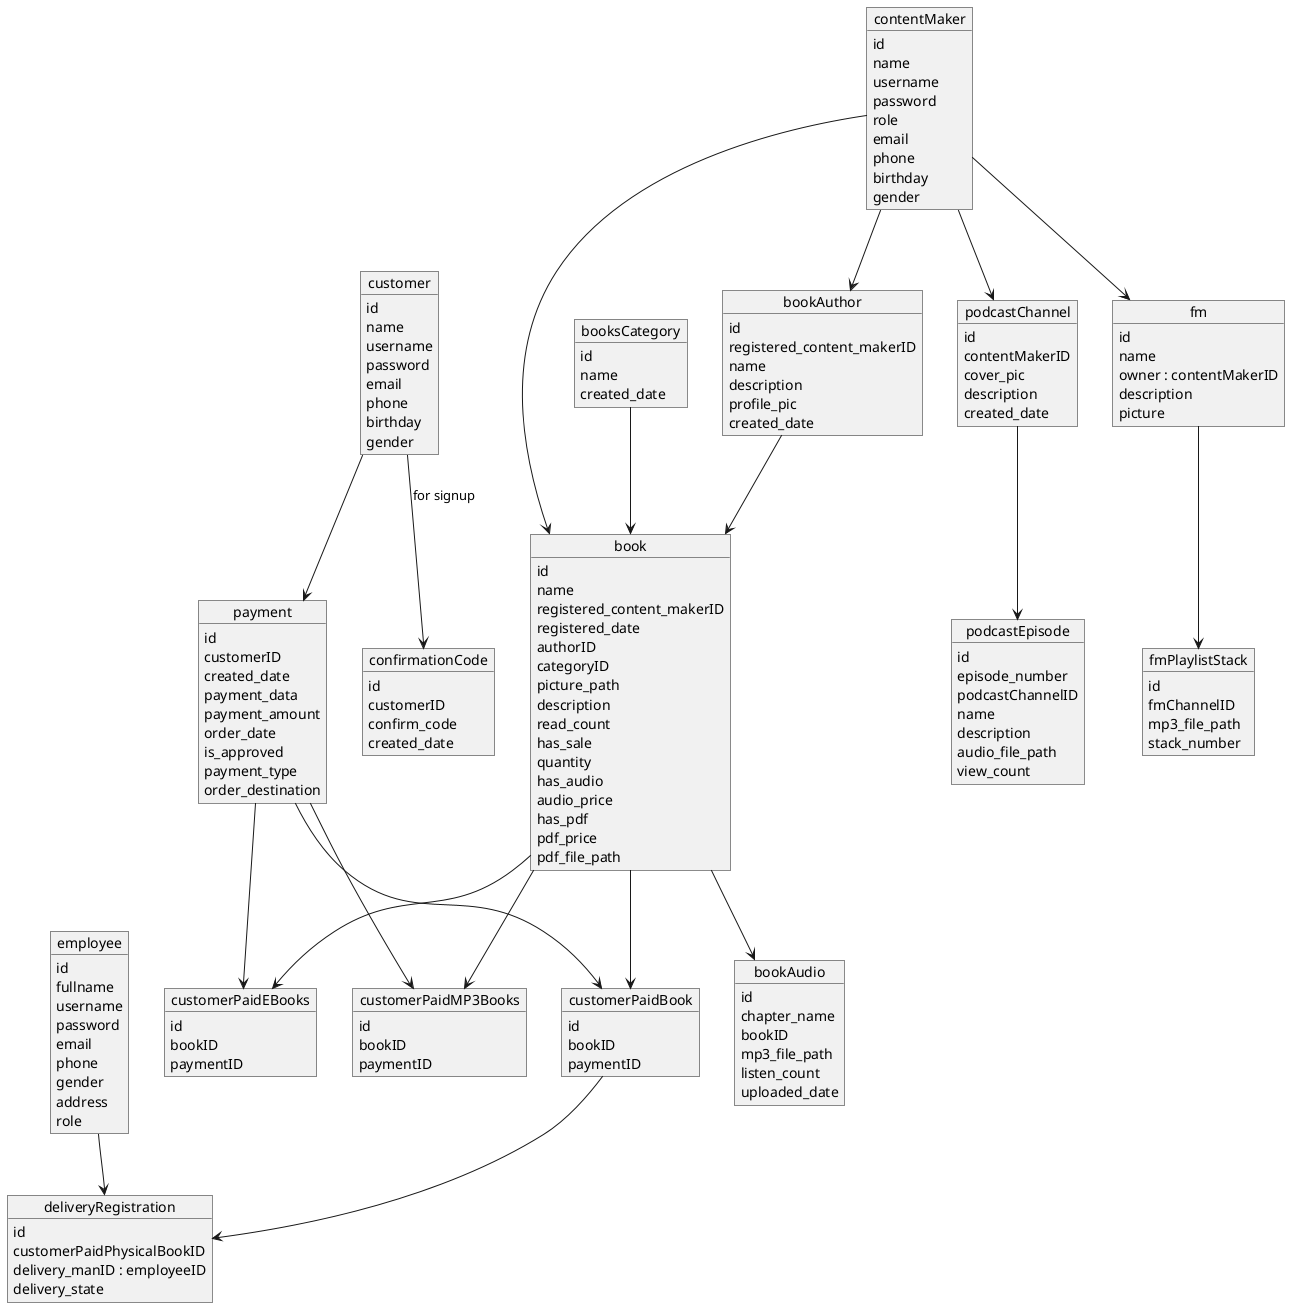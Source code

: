 @startuml

object employee {
    id
    fullname
    username
    password
    email
    phone
    gender
    address
    ' admin, manager, deliveryman
    role
}

object customer {
    id 
    name 
    username
    password
    email
    phone
    birthday
    gender
}

object contentMaker {
    id
    name
    username
    password
    ' podcast maker, booker registerer, fm admin
    role
    email
    phone
    birthday
    gender
    ' user_description
    ' profile_pic
}

object confirmationCode {
    id
    customerID
    confirm_code
    created_date
}

object customerPaidEBooks { 
    id 
    ' customerID
    bookID
    paymentID
    
}

object customerPaidBook {
    id
    ' customerID
    bookID
    paymentID
}

object customerPaidMP3Books {
    id
    ' customerID
    bookID
    paymentID
}

object booksCategory {
    id
    name
    created_date
}

object book {
    id
    name
    registered_content_makerID
    registered_date
    authorID
    categoryID
    picture_path
    description
    read_count
    has_sale
    quantity
    has_audio
    audio_price
    has_pdf
    pdf_price
    pdf_file_path
}

object bookAuthor {
    id
    registered_content_makerID
    name
    description
    profile_pic
    created_date
}

object bookAudio {
    id
    chapter_name
    bookID
    mp3_file_path
    listen_count
    uploaded_date
}

object podcastChannel {
    id
    contentMakerID
    cover_pic
    description
    created_date
}

object podcastEpisode {
    id
    episode_number
    podcastChannelID
    name
    description
    audio_file_path
    view_count
}


object fm {
    id
    name
    owner : contentMakerID
    description
    picture
}

object fmPlaylistStack {
    id
    fmChannelID
    mp3_file_path
    stack_number
}

object payment {
    id
    customerID
    created_date
    payment_data
    payment_amount
    order_date
    is_approved
    ' for pdf, mp3 or physical
    payment_type    
    order_destination
}

object deliveryRegistration {
    id
    customerPaidPhysicalBookID
    delivery_manID : employeeID
    delivery_state
}



contentMaker --> book
contentMaker --> podcastChannel
contentMaker --> fm
fm --> fmPlaylistStack
podcastChannel --> podcastEpisode
customer --> confirmationCode : for signup
booksCategory --> book
bookAuthor --> book
contentMaker --> bookAuthor
book --> bookAudio
customer --> payment
' customer --> payment
payment  --> customerPaidEBooks 
payment  --> customerPaidMP3Books 
payment  --> customerPaidBook 
book --> customerPaidBook
book --> customerPaidEBooks
book --> customerPaidMP3Books
employee --> deliveryRegistration
customerPaidBook --> deliveryRegistration 



@enduml